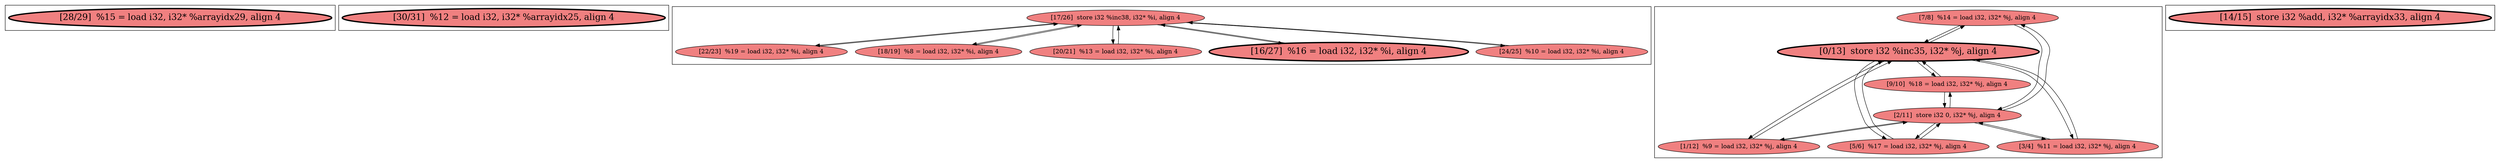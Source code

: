 
digraph G {





subgraph cluster4 {


node504 [penwidth=3.0,fontsize=20,fillcolor=lightcoral,label="[28/29]  %15 = load i32, i32* %arrayidx29, align 4",shape=ellipse,style=filled ]



}

subgraph cluster3 {


node503 [penwidth=3.0,fontsize=20,fillcolor=lightcoral,label="[30/31]  %12 = load i32, i32* %arrayidx25, align 4",shape=ellipse,style=filled ]



}

subgraph cluster2 {


node502 [fillcolor=lightcoral,label="[17/26]  store i32 %inc38, i32* %i, align 4",shape=ellipse,style=filled ]
node500 [fillcolor=lightcoral,label="[18/19]  %8 = load i32, i32* %i, align 4",shape=ellipse,style=filled ]
node499 [fillcolor=lightcoral,label="[20/21]  %13 = load i32, i32* %i, align 4",shape=ellipse,style=filled ]
node501 [penwidth=3.0,fontsize=20,fillcolor=lightcoral,label="[16/27]  %16 = load i32, i32* %i, align 4",shape=ellipse,style=filled ]
node497 [fillcolor=lightcoral,label="[24/25]  %10 = load i32, i32* %i, align 4",shape=ellipse,style=filled ]
node498 [fillcolor=lightcoral,label="[22/23]  %19 = load i32, i32* %i, align 4",shape=ellipse,style=filled ]

node502->node501 [ ]
node499->node502 [ ]
node502->node497 [ ]
node498->node502 [ ]
node501->node502 [ ]
node500->node502 [ ]
node502->node498 [ ]
node502->node500 [ ]
node502->node499 [ ]
node497->node502 [ ]


}

subgraph cluster0 {


node495 [fillcolor=lightcoral,label="[7/8]  %14 = load i32, i32* %j, align 4",shape=ellipse,style=filled ]
node490 [fillcolor=lightcoral,label="[3/4]  %11 = load i32, i32* %j, align 4",shape=ellipse,style=filled ]
node489 [fillcolor=lightcoral,label="[1/12]  %9 = load i32, i32* %j, align 4",shape=ellipse,style=filled ]
node491 [penwidth=3.0,fontsize=20,fillcolor=lightcoral,label="[0/13]  store i32 %inc35, i32* %j, align 4",shape=ellipse,style=filled ]
node492 [fillcolor=lightcoral,label="[2/11]  store i32 0, i32* %j, align 4",shape=ellipse,style=filled ]
node493 [fillcolor=lightcoral,label="[5/6]  %17 = load i32, i32* %j, align 4",shape=ellipse,style=filled ]
node494 [fillcolor=lightcoral,label="[9/10]  %18 = load i32, i32* %j, align 4",shape=ellipse,style=filled ]

node495->node492 [ ]
node492->node495 [ ]
node493->node492 [ ]
node492->node490 [ ]
node490->node492 [ ]
node489->node491 [ ]
node491->node490 [ ]
node494->node491 [ ]
node490->node491 [ ]
node494->node492 [ ]
node491->node495 [ ]
node492->node494 [ ]
node489->node492 [ ]
node491->node489 [ ]
node492->node489 [ ]
node491->node493 [ ]
node495->node491 [ ]
node493->node491 [ ]
node492->node493 [ ]
node491->node494 [ ]


}

subgraph cluster1 {


node496 [penwidth=3.0,fontsize=20,fillcolor=lightcoral,label="[14/15]  store i32 %add, i32* %arrayidx33, align 4",shape=ellipse,style=filled ]



}

}
